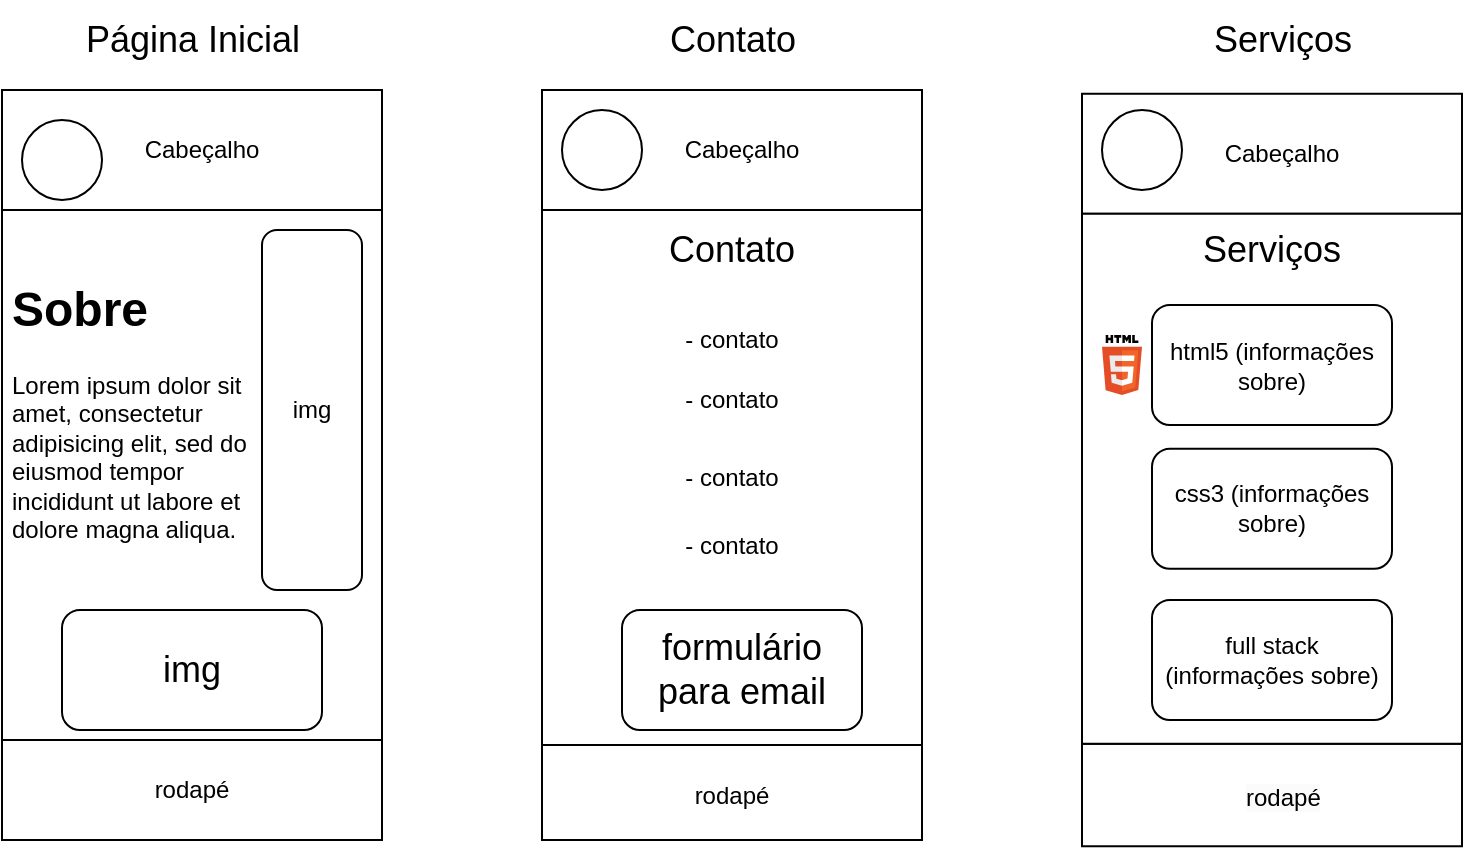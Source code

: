 <mxfile version="20.8.23" type="device"><diagram name="Página-1" id="8RGgDINJ7ADw3KBuhCvB"><mxGraphModel dx="1434" dy="796" grid="1" gridSize="10" guides="1" tooltips="1" connect="1" arrows="1" fold="1" page="1" pageScale="1" pageWidth="827" pageHeight="1169" math="0" shadow="0"><root><mxCell id="0"/><mxCell id="1" parent="0"/><mxCell id="-0Nrf5hLDd2SAEaLs9tm-25" value="" style="rounded=0;whiteSpace=wrap;html=1;fontSize=18;" vertex="1" parent="1"><mxGeometry x="120" y="160" width="190" height="265" as="geometry"/></mxCell><mxCell id="-0Nrf5hLDd2SAEaLs9tm-4" value="" style="rounded=0;whiteSpace=wrap;html=1;" vertex="1" parent="1"><mxGeometry x="120" y="100" width="190" height="60" as="geometry"/></mxCell><mxCell id="-0Nrf5hLDd2SAEaLs9tm-5" value="rodapé" style="rounded=0;whiteSpace=wrap;html=1;" vertex="1" parent="1"><mxGeometry x="120" y="425" width="190" height="50" as="geometry"/></mxCell><mxCell id="-0Nrf5hLDd2SAEaLs9tm-6" value="&lt;h1&gt;Sobre&lt;/h1&gt;&lt;p&gt;Lorem ipsum dolor sit amet, consectetur adipisicing elit, sed do eiusmod tempor incididunt ut labore et dolore magna aliqua.&lt;/p&gt;" style="text;html=1;strokeColor=none;fillColor=none;spacing=5;spacingTop=-20;whiteSpace=wrap;overflow=hidden;rounded=0;" vertex="1" parent="1"><mxGeometry x="120" y="190" width="130" height="140" as="geometry"/></mxCell><mxCell id="-0Nrf5hLDd2SAEaLs9tm-7" value="" style="ellipse;whiteSpace=wrap;html=1;" vertex="1" parent="1"><mxGeometry x="130" y="115" width="40" height="40" as="geometry"/></mxCell><mxCell id="-0Nrf5hLDd2SAEaLs9tm-11" value="" style="shape=image;html=1;verticalAlign=top;verticalLabelPosition=bottom;labelBackgroundColor=#ffffff;imageAspect=0;aspect=fixed;image=https://cdn3.iconfinder.com/data/icons/faticons/32/list-01-128.png" vertex="1" parent="1"><mxGeometry x="270" y="120" width="30" height="30" as="geometry"/></mxCell><mxCell id="-0Nrf5hLDd2SAEaLs9tm-12" value="Cabeçalho" style="text;html=1;strokeColor=none;fillColor=none;align=center;verticalAlign=middle;whiteSpace=wrap;rounded=0;" vertex="1" parent="1"><mxGeometry x="190" y="115" width="60" height="30" as="geometry"/></mxCell><mxCell id="-0Nrf5hLDd2SAEaLs9tm-13" value="img" style="rounded=1;whiteSpace=wrap;html=1;" vertex="1" parent="1"><mxGeometry x="250" y="170" width="50" height="180" as="geometry"/></mxCell><mxCell id="-0Nrf5hLDd2SAEaLs9tm-14" value="&lt;font style=&quot;font-size: 18px;&quot;&gt;Página Inicial&lt;/font&gt;" style="text;html=1;align=center;verticalAlign=middle;resizable=0;points=[];autosize=1;strokeColor=none;fillColor=none;" vertex="1" parent="1"><mxGeometry x="150" y="55" width="130" height="40" as="geometry"/></mxCell><mxCell id="-0Nrf5hLDd2SAEaLs9tm-15" value="Contato" style="text;html=1;align=center;verticalAlign=middle;resizable=0;points=[];autosize=1;strokeColor=none;fillColor=none;fontSize=18;" vertex="1" parent="1"><mxGeometry x="440" y="55" width="90" height="40" as="geometry"/></mxCell><mxCell id="-0Nrf5hLDd2SAEaLs9tm-16" value="Serviços" style="text;html=1;align=center;verticalAlign=middle;resizable=0;points=[];autosize=1;strokeColor=none;fillColor=none;fontSize=18;" vertex="1" parent="1"><mxGeometry x="715" y="55" width="90" height="40" as="geometry"/></mxCell><mxCell id="-0Nrf5hLDd2SAEaLs9tm-26" value="img" style="rounded=1;whiteSpace=wrap;html=1;fontSize=18;" vertex="1" parent="1"><mxGeometry x="150" y="360" width="130" height="60" as="geometry"/></mxCell><mxCell id="-0Nrf5hLDd2SAEaLs9tm-33" value="" style="edgeStyle=orthogonalEdgeStyle;rounded=0;orthogonalLoop=1;jettySize=auto;html=1;fontSize=18;" edge="1" parent="1" source="-0Nrf5hLDd2SAEaLs9tm-29" target="-0Nrf5hLDd2SAEaLs9tm-32"><mxGeometry relative="1" as="geometry"/></mxCell><mxCell id="-0Nrf5hLDd2SAEaLs9tm-29" value="" style="rounded=0;whiteSpace=wrap;html=1;fontSize=18;" vertex="1" parent="1"><mxGeometry x="660" y="426.88" width="190" height="51.25" as="geometry"/></mxCell><mxCell id="-0Nrf5hLDd2SAEaLs9tm-30" value="" style="rounded=0;whiteSpace=wrap;html=1;fontSize=18;" vertex="1" parent="1"><mxGeometry x="390" y="100" width="190" height="60" as="geometry"/></mxCell><mxCell id="-0Nrf5hLDd2SAEaLs9tm-27" value="" style="rounded=0;whiteSpace=wrap;html=1;fontSize=18;" vertex="1" parent="1"><mxGeometry x="390" y="160" width="190" height="275" as="geometry"/></mxCell><mxCell id="-0Nrf5hLDd2SAEaLs9tm-31" value="" style="rounded=0;whiteSpace=wrap;html=1;fontSize=18;" vertex="1" parent="1"><mxGeometry x="660" y="101.88" width="190" height="60" as="geometry"/></mxCell><mxCell id="-0Nrf5hLDd2SAEaLs9tm-32" value="" style="rounded=0;whiteSpace=wrap;html=1;fontSize=18;" vertex="1" parent="1"><mxGeometry x="660" y="161.88" width="190" height="265" as="geometry"/></mxCell><mxCell id="-0Nrf5hLDd2SAEaLs9tm-34" value="" style="ellipse;whiteSpace=wrap;html=1;" vertex="1" parent="1"><mxGeometry x="400" y="110" width="40" height="40" as="geometry"/></mxCell><mxCell id="-0Nrf5hLDd2SAEaLs9tm-35" value="" style="ellipse;whiteSpace=wrap;html=1;" vertex="1" parent="1"><mxGeometry x="670" y="110" width="40" height="40" as="geometry"/></mxCell><mxCell id="-0Nrf5hLDd2SAEaLs9tm-36" value="" style="shape=image;html=1;verticalAlign=top;verticalLabelPosition=bottom;labelBackgroundColor=#ffffff;imageAspect=0;aspect=fixed;image=https://cdn3.iconfinder.com/data/icons/faticons/32/list-01-128.png" vertex="1" parent="1"><mxGeometry x="540" y="115" width="30" height="30" as="geometry"/></mxCell><mxCell id="-0Nrf5hLDd2SAEaLs9tm-37" value="" style="shape=image;html=1;verticalAlign=top;verticalLabelPosition=bottom;labelBackgroundColor=#ffffff;imageAspect=0;aspect=fixed;image=https://cdn3.iconfinder.com/data/icons/faticons/32/list-01-128.png" vertex="1" parent="1"><mxGeometry x="810" y="115" width="30" height="30" as="geometry"/></mxCell><mxCell id="-0Nrf5hLDd2SAEaLs9tm-38" value="Cabeçalho" style="text;html=1;strokeColor=none;fillColor=none;align=center;verticalAlign=middle;whiteSpace=wrap;rounded=0;" vertex="1" parent="1"><mxGeometry x="460" y="115" width="60" height="30" as="geometry"/></mxCell><mxCell id="-0Nrf5hLDd2SAEaLs9tm-39" value="Cabeçalho" style="text;html=1;strokeColor=none;fillColor=none;align=center;verticalAlign=middle;whiteSpace=wrap;rounded=0;" vertex="1" parent="1"><mxGeometry x="730" y="116.88" width="60" height="30" as="geometry"/></mxCell><mxCell id="-0Nrf5hLDd2SAEaLs9tm-41" value="&lt;span style=&quot;color: rgb(0, 0, 0); font-family: Helvetica; font-size: 12px; font-style: normal; font-variant-ligatures: normal; font-variant-caps: normal; font-weight: 400; letter-spacing: normal; orphans: 2; text-align: center; text-indent: 0px; text-transform: none; widows: 2; word-spacing: 0px; -webkit-text-stroke-width: 0px; background-color: rgb(251, 251, 251); text-decoration-thickness: initial; text-decoration-style: initial; text-decoration-color: initial; float: none; display: inline !important;&quot;&gt;rodapé&lt;/span&gt;" style="text;whiteSpace=wrap;html=1;fontSize=18;" vertex="1" parent="1"><mxGeometry x="740" y="435" width="40" height="35" as="geometry"/></mxCell><mxCell id="-0Nrf5hLDd2SAEaLs9tm-42" value="Contato" style="text;html=1;strokeColor=none;fillColor=none;align=center;verticalAlign=middle;whiteSpace=wrap;rounded=0;fontSize=18;" vertex="1" parent="1"><mxGeometry x="455" y="165" width="60" height="30" as="geometry"/></mxCell><mxCell id="-0Nrf5hLDd2SAEaLs9tm-43" value="formulário para email" style="rounded=1;whiteSpace=wrap;html=1;fontSize=18;" vertex="1" parent="1"><mxGeometry x="430" y="360" width="120" height="60" as="geometry"/></mxCell><mxCell id="-0Nrf5hLDd2SAEaLs9tm-40" value="&lt;span style=&quot;color: rgb(0, 0, 0); font-family: Helvetica; font-size: 12px; font-style: normal; font-variant-ligatures: normal; font-variant-caps: normal; font-weight: 400; letter-spacing: normal; orphans: 2; text-align: center; text-indent: 0px; text-transform: none; widows: 2; word-spacing: 0px; -webkit-text-stroke-width: 0px; background-color: rgb(251, 251, 251); text-decoration-thickness: initial; text-decoration-style: initial; text-decoration-color: initial; float: none; display: inline !important;&quot;&gt;rodapé&lt;/span&gt;" style="text;whiteSpace=wrap;html=1;fontSize=18;" vertex="1" parent="1"><mxGeometry x="470" y="435" width="70" height="50" as="geometry"/></mxCell><mxCell id="-0Nrf5hLDd2SAEaLs9tm-28" value="&lt;font style=&quot;font-size: 12px;&quot;&gt;rodapé&lt;/font&gt;" style="rounded=0;whiteSpace=wrap;html=1;fontSize=18;" vertex="1" parent="1"><mxGeometry x="390" y="427.5" width="190" height="47.5" as="geometry"/></mxCell><mxCell id="-0Nrf5hLDd2SAEaLs9tm-44" value="" style="shape=image;html=1;verticalAlign=top;verticalLabelPosition=bottom;labelBackgroundColor=#ffffff;imageAspect=0;aspect=fixed;image=https://cdn3.iconfinder.com/data/icons/minimalisticons/28/phone-128.png;fontSize=12;" vertex="1" parent="1"><mxGeometry x="414" y="215" width="20" height="20" as="geometry"/></mxCell><mxCell id="-0Nrf5hLDd2SAEaLs9tm-45" value="" style="shape=image;html=1;verticalAlign=top;verticalLabelPosition=bottom;labelBackgroundColor=#ffffff;imageAspect=0;aspect=fixed;image=https://cdn1.iconfinder.com/data/icons/logo-s-icon-pack-collection/512/whatsup-128.png;fontSize=12;" vertex="1" parent="1"><mxGeometry x="411.5" y="242.5" width="25" height="25" as="geometry"/></mxCell><mxCell id="-0Nrf5hLDd2SAEaLs9tm-46" value="" style="shape=image;html=1;verticalAlign=top;verticalLabelPosition=bottom;labelBackgroundColor=#ffffff;imageAspect=0;aspect=fixed;image=https://cdn4.iconfinder.com/data/icons/ionicons/512/icon-social-github-128.png;fontSize=12;" vertex="1" parent="1"><mxGeometry x="408" y="274" width="32" height="32" as="geometry"/></mxCell><mxCell id="-0Nrf5hLDd2SAEaLs9tm-47" value="" style="shape=image;html=1;verticalAlign=top;verticalLabelPosition=bottom;labelBackgroundColor=#ffffff;imageAspect=0;aspect=fixed;image=https://cdn3.iconfinder.com/data/icons/picons-social/57/11-linkedin-128.png;fontSize=12;" vertex="1" parent="1"><mxGeometry x="411.5" y="315" width="25" height="25" as="geometry"/></mxCell><mxCell id="-0Nrf5hLDd2SAEaLs9tm-48" value="- contato" style="text;html=1;strokeColor=none;fillColor=none;align=center;verticalAlign=middle;whiteSpace=wrap;rounded=0;fontSize=12;" vertex="1" parent="1"><mxGeometry x="455" y="210" width="60" height="30" as="geometry"/></mxCell><mxCell id="-0Nrf5hLDd2SAEaLs9tm-49" value="- contato" style="text;html=1;strokeColor=none;fillColor=none;align=center;verticalAlign=middle;whiteSpace=wrap;rounded=0;fontSize=12;" vertex="1" parent="1"><mxGeometry x="455" y="240" width="60" height="30" as="geometry"/></mxCell><mxCell id="-0Nrf5hLDd2SAEaLs9tm-51" value="- contato" style="text;html=1;strokeColor=none;fillColor=none;align=center;verticalAlign=middle;whiteSpace=wrap;rounded=0;fontSize=12;" vertex="1" parent="1"><mxGeometry x="455" y="279.38" width="60" height="30" as="geometry"/></mxCell><mxCell id="-0Nrf5hLDd2SAEaLs9tm-52" value="- contato" style="text;html=1;strokeColor=none;fillColor=none;align=center;verticalAlign=middle;whiteSpace=wrap;rounded=0;fontSize=12;" vertex="1" parent="1"><mxGeometry x="455" y="312.5" width="60" height="30" as="geometry"/></mxCell><mxCell id="-0Nrf5hLDd2SAEaLs9tm-53" value="html5 (informações sobre)" style="rounded=1;whiteSpace=wrap;html=1;fontSize=12;" vertex="1" parent="1"><mxGeometry x="695" y="207.5" width="120" height="60" as="geometry"/></mxCell><mxCell id="-0Nrf5hLDd2SAEaLs9tm-54" value="Serviços" style="text;html=1;strokeColor=none;fillColor=none;align=center;verticalAlign=middle;whiteSpace=wrap;rounded=0;fontSize=18;" vertex="1" parent="1"><mxGeometry x="725" y="165" width="60" height="30" as="geometry"/></mxCell><mxCell id="-0Nrf5hLDd2SAEaLs9tm-55" value="css3 (informações sobre)" style="rounded=1;whiteSpace=wrap;html=1;fontSize=12;" vertex="1" parent="1"><mxGeometry x="695" y="279.38" width="120" height="60" as="geometry"/></mxCell><mxCell id="-0Nrf5hLDd2SAEaLs9tm-56" value="full stack (informações sobre)" style="rounded=1;whiteSpace=wrap;html=1;fontSize=12;" vertex="1" parent="1"><mxGeometry x="695" y="355" width="120" height="60" as="geometry"/></mxCell><mxCell id="-0Nrf5hLDd2SAEaLs9tm-57" value="" style="dashed=0;outlineConnect=0;html=1;align=center;labelPosition=center;verticalLabelPosition=bottom;verticalAlign=top;shape=mxgraph.weblogos.html5;fontSize=12;" vertex="1" parent="1"><mxGeometry x="670" y="222.5" width="20" height="30" as="geometry"/></mxCell><mxCell id="-0Nrf5hLDd2SAEaLs9tm-58" value="" style="shape=image;html=1;verticalAlign=top;verticalLabelPosition=bottom;labelBackgroundColor=#ffffff;imageAspect=0;aspect=fixed;image=https://cdn1.iconfinder.com/data/icons/ionicons-fill-vol-2/512/logo-css3-128.png;fontSize=12;" vertex="1" parent="1"><mxGeometry x="665.69" y="295.07" width="28.62" height="28.62" as="geometry"/></mxCell></root></mxGraphModel></diagram></mxfile>